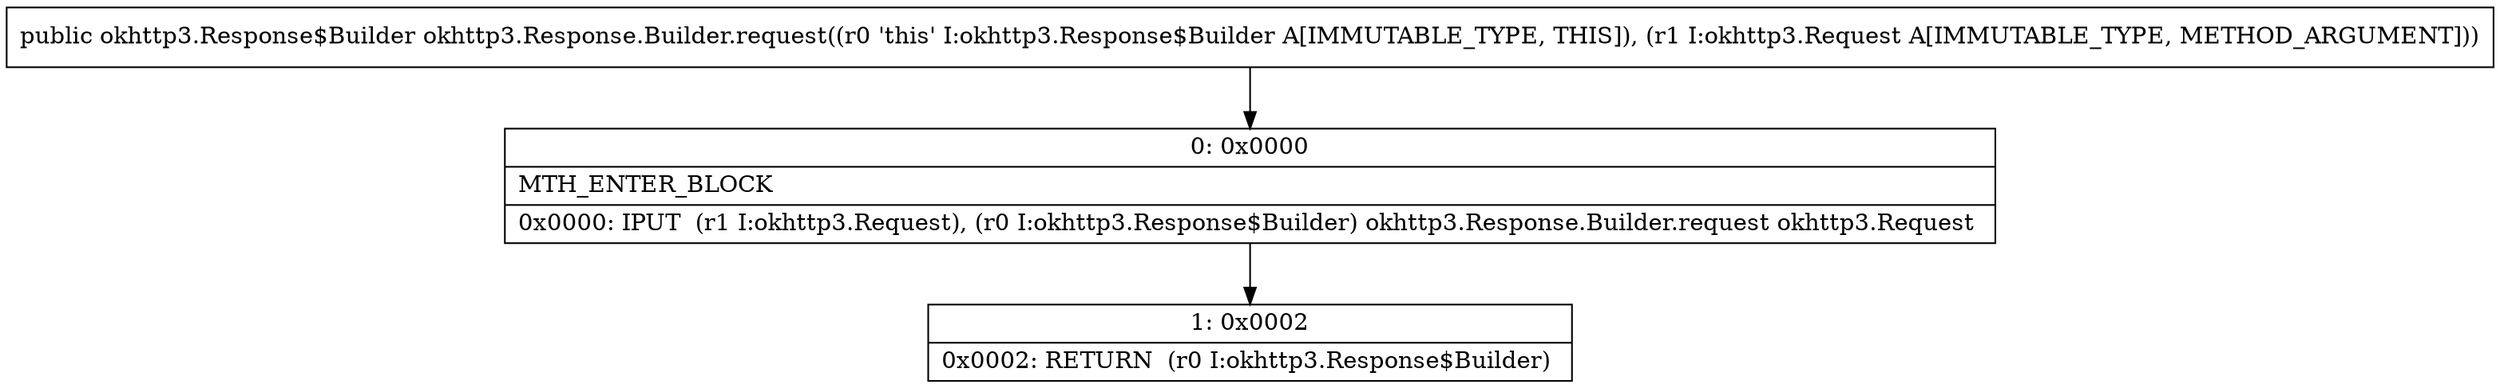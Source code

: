 digraph "CFG forokhttp3.Response.Builder.request(Lokhttp3\/Request;)Lokhttp3\/Response$Builder;" {
Node_0 [shape=record,label="{0\:\ 0x0000|MTH_ENTER_BLOCK\l|0x0000: IPUT  (r1 I:okhttp3.Request), (r0 I:okhttp3.Response$Builder) okhttp3.Response.Builder.request okhttp3.Request \l}"];
Node_1 [shape=record,label="{1\:\ 0x0002|0x0002: RETURN  (r0 I:okhttp3.Response$Builder) \l}"];
MethodNode[shape=record,label="{public okhttp3.Response$Builder okhttp3.Response.Builder.request((r0 'this' I:okhttp3.Response$Builder A[IMMUTABLE_TYPE, THIS]), (r1 I:okhttp3.Request A[IMMUTABLE_TYPE, METHOD_ARGUMENT])) }"];
MethodNode -> Node_0;
Node_0 -> Node_1;
}

